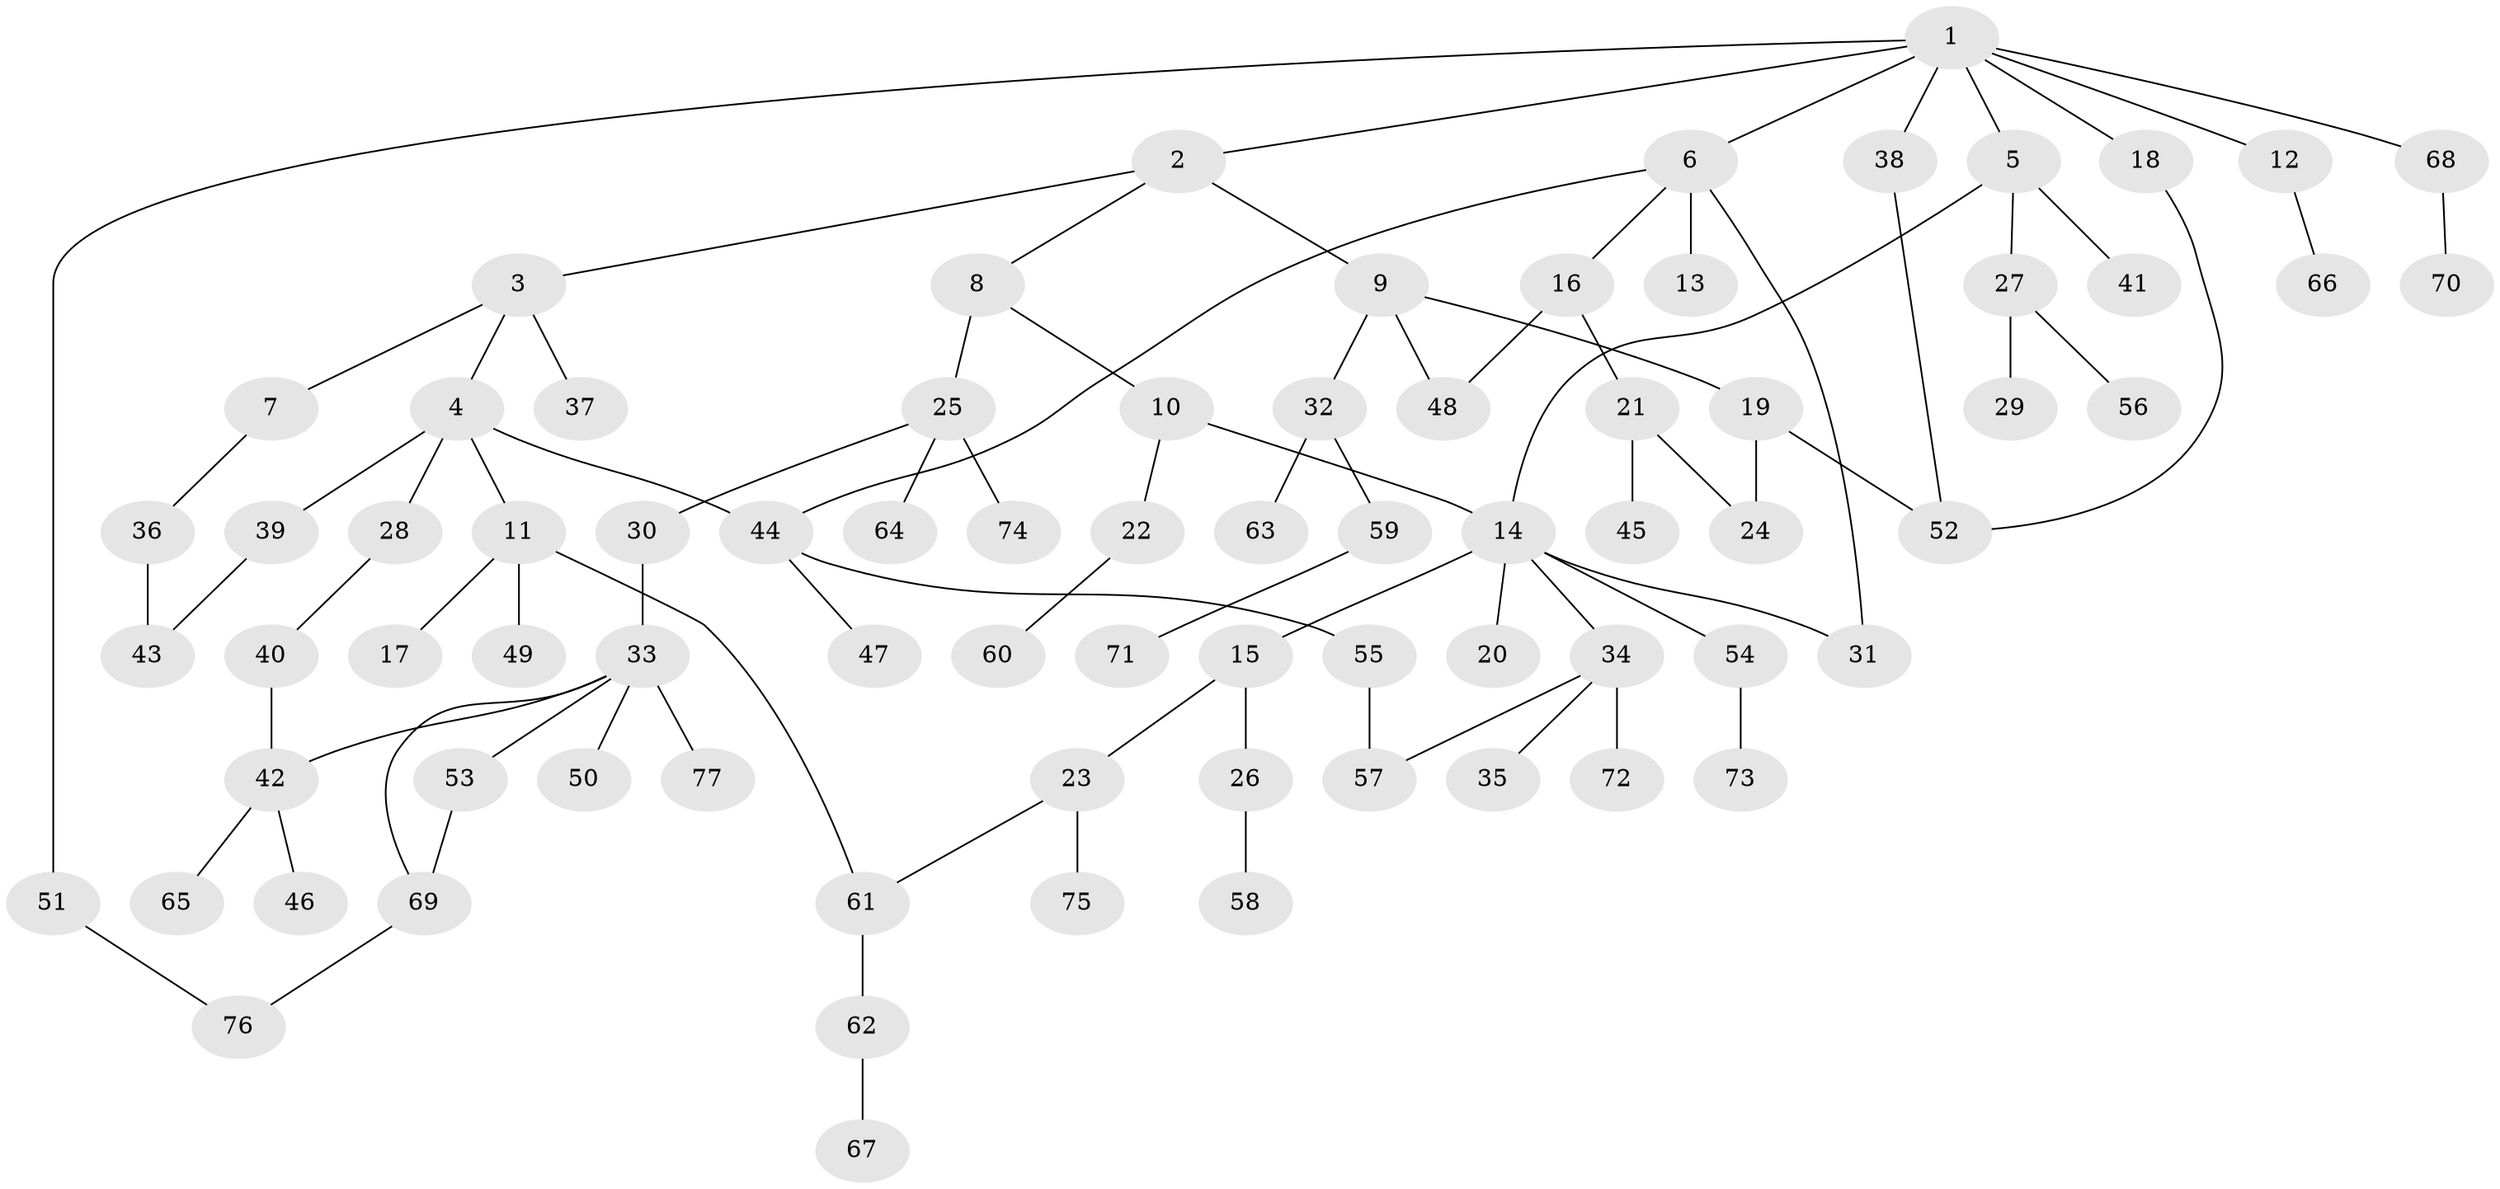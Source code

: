 // Generated by graph-tools (version 1.1) at 2025/10/02/27/25 16:10:53]
// undirected, 77 vertices, 89 edges
graph export_dot {
graph [start="1"]
  node [color=gray90,style=filled];
  1;
  2;
  3;
  4;
  5;
  6;
  7;
  8;
  9;
  10;
  11;
  12;
  13;
  14;
  15;
  16;
  17;
  18;
  19;
  20;
  21;
  22;
  23;
  24;
  25;
  26;
  27;
  28;
  29;
  30;
  31;
  32;
  33;
  34;
  35;
  36;
  37;
  38;
  39;
  40;
  41;
  42;
  43;
  44;
  45;
  46;
  47;
  48;
  49;
  50;
  51;
  52;
  53;
  54;
  55;
  56;
  57;
  58;
  59;
  60;
  61;
  62;
  63;
  64;
  65;
  66;
  67;
  68;
  69;
  70;
  71;
  72;
  73;
  74;
  75;
  76;
  77;
  1 -- 2;
  1 -- 5;
  1 -- 6;
  1 -- 12;
  1 -- 18;
  1 -- 38;
  1 -- 51;
  1 -- 68;
  2 -- 3;
  2 -- 8;
  2 -- 9;
  3 -- 4;
  3 -- 7;
  3 -- 37;
  4 -- 11;
  4 -- 28;
  4 -- 39;
  4 -- 44;
  5 -- 14;
  5 -- 27;
  5 -- 41;
  6 -- 13;
  6 -- 16;
  6 -- 31;
  6 -- 44;
  7 -- 36;
  8 -- 10;
  8 -- 25;
  9 -- 19;
  9 -- 32;
  9 -- 48;
  10 -- 22;
  10 -- 14;
  11 -- 17;
  11 -- 49;
  11 -- 61;
  12 -- 66;
  14 -- 15;
  14 -- 20;
  14 -- 34;
  14 -- 54;
  14 -- 31;
  15 -- 23;
  15 -- 26;
  16 -- 21;
  16 -- 48;
  18 -- 52;
  19 -- 52;
  19 -- 24;
  21 -- 24;
  21 -- 45;
  22 -- 60;
  23 -- 61;
  23 -- 75;
  25 -- 30;
  25 -- 64;
  25 -- 74;
  26 -- 58;
  27 -- 29;
  27 -- 56;
  28 -- 40;
  30 -- 33;
  32 -- 59;
  32 -- 63;
  33 -- 42;
  33 -- 50;
  33 -- 53;
  33 -- 69;
  33 -- 77;
  34 -- 35;
  34 -- 57;
  34 -- 72;
  36 -- 43;
  38 -- 52;
  39 -- 43;
  40 -- 42;
  42 -- 46;
  42 -- 65;
  44 -- 47;
  44 -- 55;
  51 -- 76;
  53 -- 69;
  54 -- 73;
  55 -- 57;
  59 -- 71;
  61 -- 62;
  62 -- 67;
  68 -- 70;
  69 -- 76;
}

